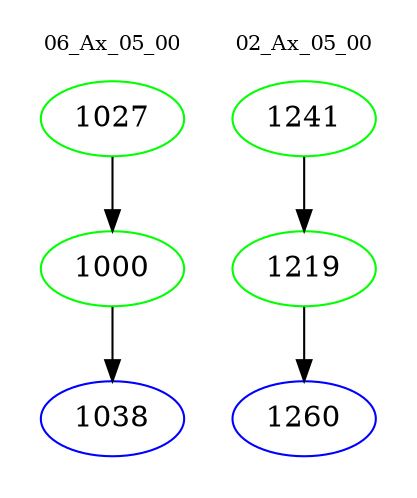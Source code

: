 digraph{
subgraph cluster_0 {
color = white
label = "06_Ax_05_00";
fontsize=10;
T0_1027 [label="1027", color="green"]
T0_1027 -> T0_1000 [color="black"]
T0_1000 [label="1000", color="green"]
T0_1000 -> T0_1038 [color="black"]
T0_1038 [label="1038", color="blue"]
}
subgraph cluster_1 {
color = white
label = "02_Ax_05_00";
fontsize=10;
T1_1241 [label="1241", color="green"]
T1_1241 -> T1_1219 [color="black"]
T1_1219 [label="1219", color="green"]
T1_1219 -> T1_1260 [color="black"]
T1_1260 [label="1260", color="blue"]
}
}
